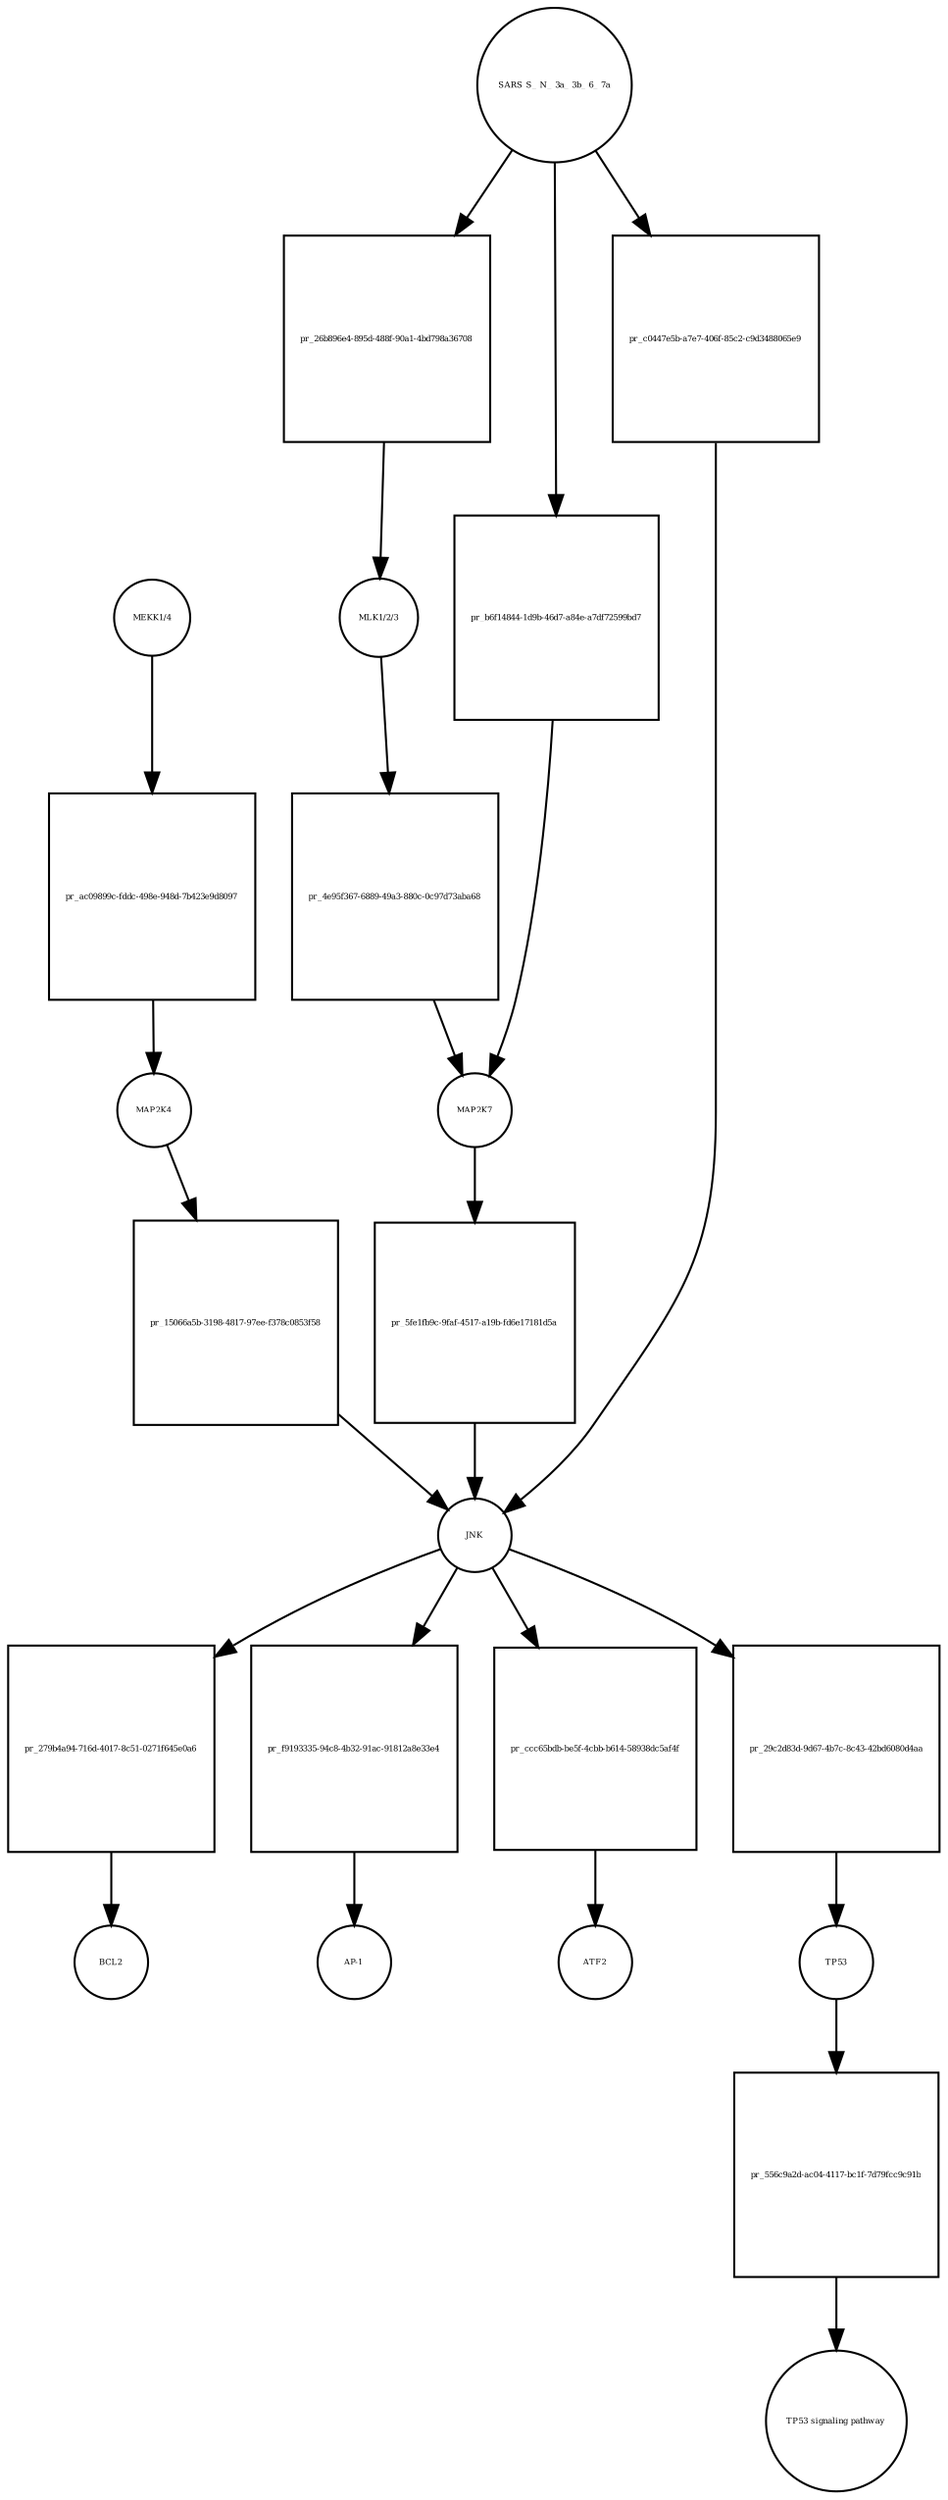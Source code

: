 strict digraph  {
"MEKK1/4" [annotation="", bipartite=0, cls=complex, fontsize=4, label="MEKK1/4", shape=circle];
"pr_ac09899c-fddc-498e-948d-7b423e9d8097" [annotation="", bipartite=1, cls=process, fontsize=4, label="pr_ac09899c-fddc-498e-948d-7b423e9d8097", shape=square];
MAP2K4 [annotation=urn_miriam_uniprot_P45985, bipartite=0, cls=macromolecule, fontsize=4, label=MAP2K4, shape=circle];
"MLK1/2/3" [annotation="", bipartite=0, cls=complex, fontsize=4, label="MLK1/2/3", shape=circle];
"pr_4e95f367-6889-49a3-880c-0c97d73aba68" [annotation="", bipartite=1, cls=process, fontsize=4, label="pr_4e95f367-6889-49a3-880c-0c97d73aba68", shape=square];
MAP2K7 [annotation=urn_miriam_uniprot_O14733, bipartite=0, cls=macromolecule, fontsize=4, label=MAP2K7, shape=circle];
"pr_15066a5b-3198-4817-97ee-f378c0853f58" [annotation="", bipartite=1, cls=process, fontsize=4, label="pr_15066a5b-3198-4817-97ee-f378c0853f58", shape=square];
JNK [annotation="", bipartite=0, cls=complex, fontsize=4, label=JNK, shape=circle];
"pr_5fe1fb9c-9faf-4517-a19b-fd6e17181d5a" [annotation="", bipartite=1, cls=process, fontsize=4, label="pr_5fe1fb9c-9faf-4517-a19b-fd6e17181d5a", shape=square];
"pr_279b4a94-716d-4017-8c51-0271f645e0a6" [annotation="", bipartite=1, cls=process, fontsize=4, label="pr_279b4a94-716d-4017-8c51-0271f645e0a6", shape=square];
BCL2 [annotation=urn_miriam_uniprot_P10415, bipartite=0, cls=macromolecule, fontsize=4, label=BCL2, shape=circle];
"pr_f9193335-94c8-4b32-91ac-91812a8e33e4" [annotation="", bipartite=1, cls=process, fontsize=4, label="pr_f9193335-94c8-4b32-91ac-91812a8e33e4", shape=square];
"AP-1" [annotation="", bipartite=0, cls=complex, fontsize=4, label="AP-1", shape=circle];
"SARS S_ N_ 3a_ 3b_ 6_ 7a" [annotation="", bipartite=0, cls=macromolecule, fontsize=4, label="SARS S_ N_ 3a_ 3b_ 6_ 7a", shape=circle];
"pr_26b896e4-895d-488f-90a1-4bd798a36708" [annotation="", bipartite=1, cls=process, fontsize=4, label="pr_26b896e4-895d-488f-90a1-4bd798a36708", shape=square];
"pr_ccc65bdb-be5f-4cbb-b614-58938dc5af4f" [annotation="", bipartite=1, cls=process, fontsize=4, label="pr_ccc65bdb-be5f-4cbb-b614-58938dc5af4f", shape=square];
ATF2 [annotation=urn_miriam_uniprot_P15336, bipartite=0, cls=macromolecule, fontsize=4, label=ATF2, shape=circle];
"pr_29c2d83d-9d67-4b7c-8c43-42bd6080d4aa" [annotation="", bipartite=1, cls=process, fontsize=4, label="pr_29c2d83d-9d67-4b7c-8c43-42bd6080d4aa", shape=square];
TP53 [annotation=urn_miriam_uniprot_P04637, bipartite=0, cls=macromolecule, fontsize=4, label=TP53, shape=circle];
"pr_556c9a2d-ac04-4117-bc1f-7d79fcc9c91b" [annotation="", bipartite=1, cls=process, fontsize=4, label="pr_556c9a2d-ac04-4117-bc1f-7d79fcc9c91b", shape=square];
"TP53 signaling pathway" [annotation="", bipartite=0, cls="unspecified entity", fontsize=4, label="TP53 signaling pathway", shape=circle];
"pr_b6f14844-1d9b-46d7-a84e-a7df72599bd7" [annotation="", bipartite=1, cls=process, fontsize=4, label="pr_b6f14844-1d9b-46d7-a84e-a7df72599bd7", shape=square];
"pr_c0447e5b-a7e7-406f-85c2-c9d3488065e9" [annotation="", bipartite=1, cls=process, fontsize=4, label="pr_c0447e5b-a7e7-406f-85c2-c9d3488065e9", shape=square];
"MEKK1/4" -> "pr_ac09899c-fddc-498e-948d-7b423e9d8097"  [annotation="", interaction_type=consumption];
"pr_ac09899c-fddc-498e-948d-7b423e9d8097" -> MAP2K4  [annotation="", interaction_type=production];
MAP2K4 -> "pr_15066a5b-3198-4817-97ee-f378c0853f58"  [annotation="", interaction_type=consumption];
"MLK1/2/3" -> "pr_4e95f367-6889-49a3-880c-0c97d73aba68"  [annotation="", interaction_type=consumption];
"pr_4e95f367-6889-49a3-880c-0c97d73aba68" -> MAP2K7  [annotation="", interaction_type=production];
MAP2K7 -> "pr_5fe1fb9c-9faf-4517-a19b-fd6e17181d5a"  [annotation="", interaction_type=consumption];
"pr_15066a5b-3198-4817-97ee-f378c0853f58" -> JNK  [annotation="", interaction_type=production];
JNK -> "pr_279b4a94-716d-4017-8c51-0271f645e0a6"  [annotation="", interaction_type=consumption];
JNK -> "pr_f9193335-94c8-4b32-91ac-91812a8e33e4"  [annotation="", interaction_type=consumption];
JNK -> "pr_ccc65bdb-be5f-4cbb-b614-58938dc5af4f"  [annotation="", interaction_type=consumption];
JNK -> "pr_29c2d83d-9d67-4b7c-8c43-42bd6080d4aa"  [annotation="", interaction_type=consumption];
"pr_5fe1fb9c-9faf-4517-a19b-fd6e17181d5a" -> JNK  [annotation="", interaction_type=production];
"pr_279b4a94-716d-4017-8c51-0271f645e0a6" -> BCL2  [annotation="", interaction_type=production];
"pr_f9193335-94c8-4b32-91ac-91812a8e33e4" -> "AP-1"  [annotation="", interaction_type=production];
"SARS S_ N_ 3a_ 3b_ 6_ 7a" -> "pr_26b896e4-895d-488f-90a1-4bd798a36708"  [annotation="", interaction_type=consumption];
"SARS S_ N_ 3a_ 3b_ 6_ 7a" -> "pr_b6f14844-1d9b-46d7-a84e-a7df72599bd7"  [annotation="", interaction_type=consumption];
"SARS S_ N_ 3a_ 3b_ 6_ 7a" -> "pr_c0447e5b-a7e7-406f-85c2-c9d3488065e9"  [annotation="", interaction_type=consumption];
"pr_26b896e4-895d-488f-90a1-4bd798a36708" -> "MLK1/2/3"  [annotation="", interaction_type=production];
"pr_ccc65bdb-be5f-4cbb-b614-58938dc5af4f" -> ATF2  [annotation="", interaction_type=production];
"pr_29c2d83d-9d67-4b7c-8c43-42bd6080d4aa" -> TP53  [annotation="", interaction_type=production];
TP53 -> "pr_556c9a2d-ac04-4117-bc1f-7d79fcc9c91b"  [annotation="", interaction_type=consumption];
"pr_556c9a2d-ac04-4117-bc1f-7d79fcc9c91b" -> "TP53 signaling pathway"  [annotation="", interaction_type=production];
"pr_b6f14844-1d9b-46d7-a84e-a7df72599bd7" -> MAP2K7  [annotation="", interaction_type=production];
"pr_c0447e5b-a7e7-406f-85c2-c9d3488065e9" -> JNK  [annotation="", interaction_type=production];
}
